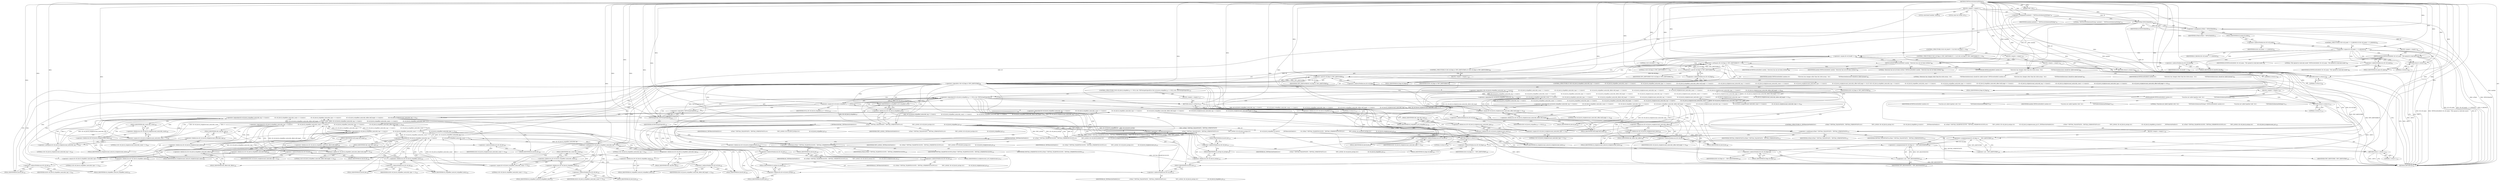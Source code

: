 digraph "TIFFForceStrileArrayWriting" {  
"5950" [label = <(METHOD,TIFFForceStrileArrayWriting)<SUB>76</SUB>> ]
"5951" [label = <(PARAM,TIFF *tif)<SUB>76</SUB>> ]
"5952" [label = <(BLOCK,&lt;empty&gt;,&lt;empty&gt;)<SUB>77</SUB>> ]
"5953" [label = <(LOCAL,constchar[] module: char[])<SUB>78</SUB>> ]
"5954" [label = <(&lt;operator&gt;.assignment,module[] = &quot;TIFFForceStrileArrayWriting&quot;)<SUB>78</SUB>> ]
"5955" [label = <(IDENTIFIER,module,module[] = &quot;TIFFForceStrileArrayWriting&quot;)<SUB>78</SUB>> ]
"5956" [label = <(LITERAL,&quot;TIFFForceStrileArrayWriting&quot;,module[] = &quot;TIFFForceStrileArrayWriting&quot;)<SUB>78</SUB>> ]
"5957" [label = <(LOCAL,const int isTiled: int)<SUB>79</SUB>> ]
"5958" [label = <(&lt;operator&gt;.assignment,isTiled = TIFFIsTiled(tif))<SUB>79</SUB>> ]
"5959" [label = <(IDENTIFIER,isTiled,isTiled = TIFFIsTiled(tif))<SUB>79</SUB>> ]
"5960" [label = <(TIFFIsTiled,TIFFIsTiled(tif))<SUB>79</SUB>> ]
"5961" [label = <(IDENTIFIER,tif,TIFFIsTiled(tif))<SUB>79</SUB>> ]
"5962" [label = <(CONTROL_STRUCTURE,if (tif-&gt;tif_mode == O_RDONLY),if (tif-&gt;tif_mode == O_RDONLY))<SUB>81</SUB>> ]
"5963" [label = <(&lt;operator&gt;.equals,tif-&gt;tif_mode == O_RDONLY)<SUB>81</SUB>> ]
"5964" [label = <(&lt;operator&gt;.indirectFieldAccess,tif-&gt;tif_mode)<SUB>81</SUB>> ]
"5965" [label = <(IDENTIFIER,tif,tif-&gt;tif_mode == O_RDONLY)<SUB>81</SUB>> ]
"5966" [label = <(FIELD_IDENTIFIER,tif_mode,tif_mode)<SUB>81</SUB>> ]
"5967" [label = <(IDENTIFIER,O_RDONLY,tif-&gt;tif_mode == O_RDONLY)<SUB>81</SUB>> ]
"5968" [label = <(BLOCK,&lt;empty&gt;,&lt;empty&gt;)<SUB>82</SUB>> ]
"5969" [label = <(TIFFErrorExtR,TIFFErrorExtR(tif, tif-&gt;tif_name, &quot;File opened in read-only mode&quot;))<SUB>83</SUB>> ]
"5970" [label = <(IDENTIFIER,tif,TIFFErrorExtR(tif, tif-&gt;tif_name, &quot;File opened in read-only mode&quot;))<SUB>83</SUB>> ]
"5971" [label = <(&lt;operator&gt;.indirectFieldAccess,tif-&gt;tif_name)<SUB>83</SUB>> ]
"5972" [label = <(IDENTIFIER,tif,TIFFErrorExtR(tif, tif-&gt;tif_name, &quot;File opened in read-only mode&quot;))<SUB>83</SUB>> ]
"5973" [label = <(FIELD_IDENTIFIER,tif_name,tif_name)<SUB>83</SUB>> ]
"5974" [label = <(LITERAL,&quot;File opened in read-only mode&quot;,TIFFErrorExtR(tif, tif-&gt;tif_name, &quot;File opened in read-only mode&quot;))<SUB>83</SUB>> ]
"5975" [label = <(RETURN,return 0;,return 0;)<SUB>84</SUB>> ]
"5976" [label = <(LITERAL,0,return 0;)<SUB>84</SUB>> ]
"5977" [label = <(CONTROL_STRUCTURE,if (tif-&gt;tif_diroff == 0),if (tif-&gt;tif_diroff == 0))<SUB>86</SUB>> ]
"5978" [label = <(&lt;operator&gt;.equals,tif-&gt;tif_diroff == 0)<SUB>86</SUB>> ]
"5979" [label = <(&lt;operator&gt;.indirectFieldAccess,tif-&gt;tif_diroff)<SUB>86</SUB>> ]
"5980" [label = <(IDENTIFIER,tif,tif-&gt;tif_diroff == 0)<SUB>86</SUB>> ]
"5981" [label = <(FIELD_IDENTIFIER,tif_diroff,tif_diroff)<SUB>86</SUB>> ]
"5982" [label = <(LITERAL,0,tif-&gt;tif_diroff == 0)<SUB>86</SUB>> ]
"5983" [label = <(BLOCK,&lt;empty&gt;,&lt;empty&gt;)<SUB>87</SUB>> ]
"5984" [label = <(TIFFErrorExtR,TIFFErrorExtR(tif, module, &quot;Directory has not yet been written&quot;))<SUB>88</SUB>> ]
"5985" [label = <(IDENTIFIER,tif,TIFFErrorExtR(tif, module, &quot;Directory has not yet been written&quot;))<SUB>88</SUB>> ]
"5986" [label = <(IDENTIFIER,module,TIFFErrorExtR(tif, module, &quot;Directory has not yet been written&quot;))<SUB>88</SUB>> ]
"5987" [label = <(LITERAL,&quot;Directory has not yet been written&quot;,TIFFErrorExtR(tif, module, &quot;Directory has not yet been written&quot;))<SUB>88</SUB>> ]
"5988" [label = <(RETURN,return 0;,return 0;)<SUB>89</SUB>> ]
"5989" [label = <(LITERAL,0,return 0;)<SUB>89</SUB>> ]
"5990" [label = <(CONTROL_STRUCTURE,if ((tif-&gt;tif_flags &amp; TIFF_DIRTYDIRECT) != 0),if ((tif-&gt;tif_flags &amp; TIFF_DIRTYDIRECT) != 0))<SUB>91</SUB>> ]
"5991" [label = <(&lt;operator&gt;.notEquals,(tif-&gt;tif_flags &amp; TIFF_DIRTYDIRECT) != 0)<SUB>91</SUB>> ]
"5992" [label = <(&lt;operator&gt;.and,tif-&gt;tif_flags &amp; TIFF_DIRTYDIRECT)<SUB>91</SUB>> ]
"5993" [label = <(&lt;operator&gt;.indirectFieldAccess,tif-&gt;tif_flags)<SUB>91</SUB>> ]
"5994" [label = <(IDENTIFIER,tif,tif-&gt;tif_flags &amp; TIFF_DIRTYDIRECT)<SUB>91</SUB>> ]
"5995" [label = <(FIELD_IDENTIFIER,tif_flags,tif_flags)<SUB>91</SUB>> ]
"5996" [label = <(IDENTIFIER,TIFF_DIRTYDIRECT,tif-&gt;tif_flags &amp; TIFF_DIRTYDIRECT)<SUB>91</SUB>> ]
"5997" [label = <(LITERAL,0,(tif-&gt;tif_flags &amp; TIFF_DIRTYDIRECT) != 0)<SUB>91</SUB>> ]
"5998" [label = <(BLOCK,&lt;empty&gt;,&lt;empty&gt;)<SUB>92</SUB>> ]
"5999" [label = <(TIFFErrorExtR,TIFFErrorExtR(tif, module,\012                      &quot;Directory has changes other than the strile arrays. &quot;\012                      &quot;TIFFRewriteDirectory() should be called instead&quot;))<SUB>93</SUB>> ]
"6000" [label = <(IDENTIFIER,tif,TIFFErrorExtR(tif, module,\012                      &quot;Directory has changes other than the strile arrays. &quot;\012                      &quot;TIFFRewriteDirectory() should be called instead&quot;))<SUB>93</SUB>> ]
"6001" [label = <(IDENTIFIER,module,TIFFErrorExtR(tif, module,\012                      &quot;Directory has changes other than the strile arrays. &quot;\012                      &quot;TIFFRewriteDirectory() should be called instead&quot;))<SUB>93</SUB>> ]
"6002" [label = <(LITERAL,&quot;Directory has changes other than the strile arrays. &quot;\012                      &quot;TIFFRewriteDirectory() should be called instead&quot;,TIFFErrorExtR(tif, module,\012                      &quot;Directory has changes other than the strile arrays. &quot;\012                      &quot;TIFFRewriteDirectory() should be called instead&quot;))<SUB>94</SUB>> ]
"6003" [label = <(RETURN,return 0;,return 0;)<SUB>96</SUB>> ]
"6004" [label = <(LITERAL,0,return 0;)<SUB>96</SUB>> ]
"6005" [label = <(CONTROL_STRUCTURE,if (!(tif-&gt;tif_flags &amp; TIFF_DIRTYSTRIP)),if (!(tif-&gt;tif_flags &amp; TIFF_DIRTYSTRIP)))<SUB>99</SUB>> ]
"6006" [label = <(&lt;operator&gt;.logicalNot,!(tif-&gt;tif_flags &amp; TIFF_DIRTYSTRIP))<SUB>99</SUB>> ]
"6007" [label = <(&lt;operator&gt;.and,tif-&gt;tif_flags &amp; TIFF_DIRTYSTRIP)<SUB>99</SUB>> ]
"6008" [label = <(&lt;operator&gt;.indirectFieldAccess,tif-&gt;tif_flags)<SUB>99</SUB>> ]
"6009" [label = <(IDENTIFIER,tif,tif-&gt;tif_flags &amp; TIFF_DIRTYSTRIP)<SUB>99</SUB>> ]
"6010" [label = <(FIELD_IDENTIFIER,tif_flags,tif_flags)<SUB>99</SUB>> ]
"6011" [label = <(IDENTIFIER,TIFF_DIRTYSTRIP,tif-&gt;tif_flags &amp; TIFF_DIRTYSTRIP)<SUB>99</SUB>> ]
"6012" [label = <(BLOCK,&lt;empty&gt;,&lt;empty&gt;)<SUB>100</SUB>> ]
"6013" [label = <(CONTROL_STRUCTURE,if (!(tif-&gt;tif_dir.td_stripoffset_entry.tdir_tag != 0 &amp;&amp;\012              tif-&gt;tif_dir.td_stripoffset_entry.tdir_count == 0 &amp;&amp;\012              tif-&gt;tif_dir.td_stripoffset_entry.tdir_type == 0 &amp;&amp;\012              tif-&gt;tif_dir.td_stripoffset_entry.tdir_offset.toff_long8 == 0 &amp;&amp;\012              tif-&gt;tif_dir.td_stripbytecount_entry.tdir_tag != 0 &amp;&amp;\012              tif-&gt;tif_dir.td_stripbytecount_entry.tdir_count == 0 &amp;&amp;\012              tif-&gt;tif_dir.td_stripbytecount_entry.tdir_type == 0 &amp;&amp;\012              tif-&gt;tif_dir.td_stripbytecount_entry.tdir_offset.toff_long8 == 0)),if (!(tif-&gt;tif_dir.td_stripoffset_entry.tdir_tag != 0 &amp;&amp;\012              tif-&gt;tif_dir.td_stripoffset_entry.tdir_count == 0 &amp;&amp;\012              tif-&gt;tif_dir.td_stripoffset_entry.tdir_type == 0 &amp;&amp;\012              tif-&gt;tif_dir.td_stripoffset_entry.tdir_offset.toff_long8 == 0 &amp;&amp;\012              tif-&gt;tif_dir.td_stripbytecount_entry.tdir_tag != 0 &amp;&amp;\012              tif-&gt;tif_dir.td_stripbytecount_entry.tdir_count == 0 &amp;&amp;\012              tif-&gt;tif_dir.td_stripbytecount_entry.tdir_type == 0 &amp;&amp;\012              tif-&gt;tif_dir.td_stripbytecount_entry.tdir_offset.toff_long8 == 0)))<SUB>101</SUB>> ]
"6014" [label = <(&lt;operator&gt;.logicalNot,!(tif-&gt;tif_dir.td_stripoffset_entry.tdir_tag != 0 &amp;&amp;\012              tif-&gt;tif_dir.td_stripoffset_entry.tdir_count == 0 &amp;&amp;\012              tif-&gt;tif_dir.td_stripoffset_entry.tdir_type == 0 &amp;&amp;\012              tif-&gt;tif_dir.td_stripoffset_entry.tdir_offset.toff_long8 == 0 &amp;&amp;\012              tif-&gt;tif_dir.td_stripbytecount_entry.tdir_tag != 0 &amp;&amp;\012              tif-&gt;tif_dir.td_stripbytecount_entry.tdir_count == 0 &amp;&amp;\012              tif-&gt;tif_dir.td_stripbytecount_entry.tdir_type == 0 &amp;&amp;\012              tif-&gt;tif_dir.td_stripbytecount_entry.tdir_offset.toff_long8 == 0))<SUB>101</SUB>> ]
"6015" [label = <(&lt;operator&gt;.logicalAnd,tif-&gt;tif_dir.td_stripoffset_entry.tdir_tag != 0 &amp;&amp;\012              tif-&gt;tif_dir.td_stripoffset_entry.tdir_count == 0 &amp;&amp;\012              tif-&gt;tif_dir.td_stripoffset_entry.tdir_type == 0 &amp;&amp;\012              tif-&gt;tif_dir.td_stripoffset_entry.tdir_offset.toff_long8 == 0 &amp;&amp;\012              tif-&gt;tif_dir.td_stripbytecount_entry.tdir_tag != 0 &amp;&amp;\012              tif-&gt;tif_dir.td_stripbytecount_entry.tdir_count == 0 &amp;&amp;\012              tif-&gt;tif_dir.td_stripbytecount_entry.tdir_type == 0 &amp;&amp;\012              tif-&gt;tif_dir.td_stripbytecount_entry.tdir_offset.toff_long8 == 0)<SUB>101</SUB>> ]
"6016" [label = <(&lt;operator&gt;.logicalAnd,tif-&gt;tif_dir.td_stripoffset_entry.tdir_tag != 0 &amp;&amp;\012              tif-&gt;tif_dir.td_stripoffset_entry.tdir_count == 0 &amp;&amp;\012              tif-&gt;tif_dir.td_stripoffset_entry.tdir_type == 0 &amp;&amp;\012              tif-&gt;tif_dir.td_stripoffset_entry.tdir_offset.toff_long8 == 0 &amp;&amp;\012              tif-&gt;tif_dir.td_stripbytecount_entry.tdir_tag != 0 &amp;&amp;\012              tif-&gt;tif_dir.td_stripbytecount_entry.tdir_count == 0 &amp;&amp;\012              tif-&gt;tif_dir.td_stripbytecount_entry.tdir_type == 0)<SUB>101</SUB>> ]
"6017" [label = <(&lt;operator&gt;.logicalAnd,tif-&gt;tif_dir.td_stripoffset_entry.tdir_tag != 0 &amp;&amp;\012              tif-&gt;tif_dir.td_stripoffset_entry.tdir_count == 0 &amp;&amp;\012              tif-&gt;tif_dir.td_stripoffset_entry.tdir_type == 0 &amp;&amp;\012              tif-&gt;tif_dir.td_stripoffset_entry.tdir_offset.toff_long8 == 0 &amp;&amp;\012              tif-&gt;tif_dir.td_stripbytecount_entry.tdir_tag != 0 &amp;&amp;\012              tif-&gt;tif_dir.td_stripbytecount_entry.tdir_count == 0)<SUB>101</SUB>> ]
"6018" [label = <(&lt;operator&gt;.logicalAnd,tif-&gt;tif_dir.td_stripoffset_entry.tdir_tag != 0 &amp;&amp;\012              tif-&gt;tif_dir.td_stripoffset_entry.tdir_count == 0 &amp;&amp;\012              tif-&gt;tif_dir.td_stripoffset_entry.tdir_type == 0 &amp;&amp;\012              tif-&gt;tif_dir.td_stripoffset_entry.tdir_offset.toff_long8 == 0 &amp;&amp;\012              tif-&gt;tif_dir.td_stripbytecount_entry.tdir_tag != 0)<SUB>101</SUB>> ]
"6019" [label = <(&lt;operator&gt;.logicalAnd,tif-&gt;tif_dir.td_stripoffset_entry.tdir_tag != 0 &amp;&amp;\012              tif-&gt;tif_dir.td_stripoffset_entry.tdir_count == 0 &amp;&amp;\012              tif-&gt;tif_dir.td_stripoffset_entry.tdir_type == 0 &amp;&amp;\012              tif-&gt;tif_dir.td_stripoffset_entry.tdir_offset.toff_long8 == 0)<SUB>101</SUB>> ]
"6020" [label = <(&lt;operator&gt;.logicalAnd,tif-&gt;tif_dir.td_stripoffset_entry.tdir_tag != 0 &amp;&amp;\012              tif-&gt;tif_dir.td_stripoffset_entry.tdir_count == 0 &amp;&amp;\012              tif-&gt;tif_dir.td_stripoffset_entry.tdir_type == 0)<SUB>101</SUB>> ]
"6021" [label = <(&lt;operator&gt;.logicalAnd,tif-&gt;tif_dir.td_stripoffset_entry.tdir_tag != 0 &amp;&amp;\012              tif-&gt;tif_dir.td_stripoffset_entry.tdir_count == 0)<SUB>101</SUB>> ]
"6022" [label = <(&lt;operator&gt;.notEquals,tif-&gt;tif_dir.td_stripoffset_entry.tdir_tag != 0)<SUB>101</SUB>> ]
"6023" [label = <(&lt;operator&gt;.fieldAccess,tif-&gt;tif_dir.td_stripoffset_entry.tdir_tag)<SUB>101</SUB>> ]
"6024" [label = <(&lt;operator&gt;.fieldAccess,tif-&gt;tif_dir.td_stripoffset_entry)<SUB>101</SUB>> ]
"6025" [label = <(&lt;operator&gt;.indirectFieldAccess,tif-&gt;tif_dir)<SUB>101</SUB>> ]
"6026" [label = <(IDENTIFIER,tif,tif-&gt;tif_dir.td_stripoffset_entry.tdir_tag != 0)<SUB>101</SUB>> ]
"6027" [label = <(FIELD_IDENTIFIER,tif_dir,tif_dir)<SUB>101</SUB>> ]
"6028" [label = <(FIELD_IDENTIFIER,td_stripoffset_entry,td_stripoffset_entry)<SUB>101</SUB>> ]
"6029" [label = <(FIELD_IDENTIFIER,tdir_tag,tdir_tag)<SUB>101</SUB>> ]
"6030" [label = <(LITERAL,0,tif-&gt;tif_dir.td_stripoffset_entry.tdir_tag != 0)<SUB>101</SUB>> ]
"6031" [label = <(&lt;operator&gt;.equals,tif-&gt;tif_dir.td_stripoffset_entry.tdir_count == 0)<SUB>102</SUB>> ]
"6032" [label = <(&lt;operator&gt;.fieldAccess,tif-&gt;tif_dir.td_stripoffset_entry.tdir_count)<SUB>102</SUB>> ]
"6033" [label = <(&lt;operator&gt;.fieldAccess,tif-&gt;tif_dir.td_stripoffset_entry)<SUB>102</SUB>> ]
"6034" [label = <(&lt;operator&gt;.indirectFieldAccess,tif-&gt;tif_dir)<SUB>102</SUB>> ]
"6035" [label = <(IDENTIFIER,tif,tif-&gt;tif_dir.td_stripoffset_entry.tdir_count == 0)<SUB>102</SUB>> ]
"6036" [label = <(FIELD_IDENTIFIER,tif_dir,tif_dir)<SUB>102</SUB>> ]
"6037" [label = <(FIELD_IDENTIFIER,td_stripoffset_entry,td_stripoffset_entry)<SUB>102</SUB>> ]
"6038" [label = <(FIELD_IDENTIFIER,tdir_count,tdir_count)<SUB>102</SUB>> ]
"6039" [label = <(LITERAL,0,tif-&gt;tif_dir.td_stripoffset_entry.tdir_count == 0)<SUB>102</SUB>> ]
"6040" [label = <(&lt;operator&gt;.equals,tif-&gt;tif_dir.td_stripoffset_entry.tdir_type == 0)<SUB>103</SUB>> ]
"6041" [label = <(&lt;operator&gt;.fieldAccess,tif-&gt;tif_dir.td_stripoffset_entry.tdir_type)<SUB>103</SUB>> ]
"6042" [label = <(&lt;operator&gt;.fieldAccess,tif-&gt;tif_dir.td_stripoffset_entry)<SUB>103</SUB>> ]
"6043" [label = <(&lt;operator&gt;.indirectFieldAccess,tif-&gt;tif_dir)<SUB>103</SUB>> ]
"6044" [label = <(IDENTIFIER,tif,tif-&gt;tif_dir.td_stripoffset_entry.tdir_type == 0)<SUB>103</SUB>> ]
"6045" [label = <(FIELD_IDENTIFIER,tif_dir,tif_dir)<SUB>103</SUB>> ]
"6046" [label = <(FIELD_IDENTIFIER,td_stripoffset_entry,td_stripoffset_entry)<SUB>103</SUB>> ]
"6047" [label = <(FIELD_IDENTIFIER,tdir_type,tdir_type)<SUB>103</SUB>> ]
"6048" [label = <(LITERAL,0,tif-&gt;tif_dir.td_stripoffset_entry.tdir_type == 0)<SUB>103</SUB>> ]
"6049" [label = <(&lt;operator&gt;.equals,tif-&gt;tif_dir.td_stripoffset_entry.tdir_offset.toff_long8 == 0)<SUB>104</SUB>> ]
"6050" [label = <(&lt;operator&gt;.fieldAccess,tif-&gt;tif_dir.td_stripoffset_entry.tdir_offset.toff_long8)<SUB>104</SUB>> ]
"6051" [label = <(&lt;operator&gt;.fieldAccess,tif-&gt;tif_dir.td_stripoffset_entry.tdir_offset)<SUB>104</SUB>> ]
"6052" [label = <(&lt;operator&gt;.fieldAccess,tif-&gt;tif_dir.td_stripoffset_entry)<SUB>104</SUB>> ]
"6053" [label = <(&lt;operator&gt;.indirectFieldAccess,tif-&gt;tif_dir)<SUB>104</SUB>> ]
"6054" [label = <(IDENTIFIER,tif,tif-&gt;tif_dir.td_stripoffset_entry.tdir_offset.toff_long8 == 0)<SUB>104</SUB>> ]
"6055" [label = <(FIELD_IDENTIFIER,tif_dir,tif_dir)<SUB>104</SUB>> ]
"6056" [label = <(FIELD_IDENTIFIER,td_stripoffset_entry,td_stripoffset_entry)<SUB>104</SUB>> ]
"6057" [label = <(FIELD_IDENTIFIER,tdir_offset,tdir_offset)<SUB>104</SUB>> ]
"6058" [label = <(FIELD_IDENTIFIER,toff_long8,toff_long8)<SUB>104</SUB>> ]
"6059" [label = <(LITERAL,0,tif-&gt;tif_dir.td_stripoffset_entry.tdir_offset.toff_long8 == 0)<SUB>104</SUB>> ]
"6060" [label = <(&lt;operator&gt;.notEquals,tif-&gt;tif_dir.td_stripbytecount_entry.tdir_tag != 0)<SUB>105</SUB>> ]
"6061" [label = <(&lt;operator&gt;.fieldAccess,tif-&gt;tif_dir.td_stripbytecount_entry.tdir_tag)<SUB>105</SUB>> ]
"6062" [label = <(&lt;operator&gt;.fieldAccess,tif-&gt;tif_dir.td_stripbytecount_entry)<SUB>105</SUB>> ]
"6063" [label = <(&lt;operator&gt;.indirectFieldAccess,tif-&gt;tif_dir)<SUB>105</SUB>> ]
"6064" [label = <(IDENTIFIER,tif,tif-&gt;tif_dir.td_stripbytecount_entry.tdir_tag != 0)<SUB>105</SUB>> ]
"6065" [label = <(FIELD_IDENTIFIER,tif_dir,tif_dir)<SUB>105</SUB>> ]
"6066" [label = <(FIELD_IDENTIFIER,td_stripbytecount_entry,td_stripbytecount_entry)<SUB>105</SUB>> ]
"6067" [label = <(FIELD_IDENTIFIER,tdir_tag,tdir_tag)<SUB>105</SUB>> ]
"6068" [label = <(LITERAL,0,tif-&gt;tif_dir.td_stripbytecount_entry.tdir_tag != 0)<SUB>105</SUB>> ]
"6069" [label = <(&lt;operator&gt;.equals,tif-&gt;tif_dir.td_stripbytecount_entry.tdir_count == 0)<SUB>106</SUB>> ]
"6070" [label = <(&lt;operator&gt;.fieldAccess,tif-&gt;tif_dir.td_stripbytecount_entry.tdir_count)<SUB>106</SUB>> ]
"6071" [label = <(&lt;operator&gt;.fieldAccess,tif-&gt;tif_dir.td_stripbytecount_entry)<SUB>106</SUB>> ]
"6072" [label = <(&lt;operator&gt;.indirectFieldAccess,tif-&gt;tif_dir)<SUB>106</SUB>> ]
"6073" [label = <(IDENTIFIER,tif,tif-&gt;tif_dir.td_stripbytecount_entry.tdir_count == 0)<SUB>106</SUB>> ]
"6074" [label = <(FIELD_IDENTIFIER,tif_dir,tif_dir)<SUB>106</SUB>> ]
"6075" [label = <(FIELD_IDENTIFIER,td_stripbytecount_entry,td_stripbytecount_entry)<SUB>106</SUB>> ]
"6076" [label = <(FIELD_IDENTIFIER,tdir_count,tdir_count)<SUB>106</SUB>> ]
"6077" [label = <(LITERAL,0,tif-&gt;tif_dir.td_stripbytecount_entry.tdir_count == 0)<SUB>106</SUB>> ]
"6078" [label = <(&lt;operator&gt;.equals,tif-&gt;tif_dir.td_stripbytecount_entry.tdir_type == 0)<SUB>107</SUB>> ]
"6079" [label = <(&lt;operator&gt;.fieldAccess,tif-&gt;tif_dir.td_stripbytecount_entry.tdir_type)<SUB>107</SUB>> ]
"6080" [label = <(&lt;operator&gt;.fieldAccess,tif-&gt;tif_dir.td_stripbytecount_entry)<SUB>107</SUB>> ]
"6081" [label = <(&lt;operator&gt;.indirectFieldAccess,tif-&gt;tif_dir)<SUB>107</SUB>> ]
"6082" [label = <(IDENTIFIER,tif,tif-&gt;tif_dir.td_stripbytecount_entry.tdir_type == 0)<SUB>107</SUB>> ]
"6083" [label = <(FIELD_IDENTIFIER,tif_dir,tif_dir)<SUB>107</SUB>> ]
"6084" [label = <(FIELD_IDENTIFIER,td_stripbytecount_entry,td_stripbytecount_entry)<SUB>107</SUB>> ]
"6085" [label = <(FIELD_IDENTIFIER,tdir_type,tdir_type)<SUB>107</SUB>> ]
"6086" [label = <(LITERAL,0,tif-&gt;tif_dir.td_stripbytecount_entry.tdir_type == 0)<SUB>107</SUB>> ]
"6087" [label = <(&lt;operator&gt;.equals,tif-&gt;tif_dir.td_stripbytecount_entry.tdir_offset.toff_long8 == 0)<SUB>108</SUB>> ]
"6088" [label = <(&lt;operator&gt;.fieldAccess,tif-&gt;tif_dir.td_stripbytecount_entry.tdir_offset.toff_long8)<SUB>108</SUB>> ]
"6089" [label = <(&lt;operator&gt;.fieldAccess,tif-&gt;tif_dir.td_stripbytecount_entry.tdir_offset)<SUB>108</SUB>> ]
"6090" [label = <(&lt;operator&gt;.fieldAccess,tif-&gt;tif_dir.td_stripbytecount_entry)<SUB>108</SUB>> ]
"6091" [label = <(&lt;operator&gt;.indirectFieldAccess,tif-&gt;tif_dir)<SUB>108</SUB>> ]
"6092" [label = <(IDENTIFIER,tif,tif-&gt;tif_dir.td_stripbytecount_entry.tdir_offset.toff_long8 == 0)<SUB>108</SUB>> ]
"6093" [label = <(FIELD_IDENTIFIER,tif_dir,tif_dir)<SUB>108</SUB>> ]
"6094" [label = <(FIELD_IDENTIFIER,td_stripbytecount_entry,td_stripbytecount_entry)<SUB>108</SUB>> ]
"6095" [label = <(FIELD_IDENTIFIER,tdir_offset,tdir_offset)<SUB>108</SUB>> ]
"6096" [label = <(FIELD_IDENTIFIER,toff_long8,toff_long8)<SUB>108</SUB>> ]
"6097" [label = <(LITERAL,0,tif-&gt;tif_dir.td_stripbytecount_entry.tdir_offset.toff_long8 == 0)<SUB>108</SUB>> ]
"6098" [label = <(BLOCK,&lt;empty&gt;,&lt;empty&gt;)<SUB>109</SUB>> ]
"6099" [label = <(TIFFErrorExtR,TIFFErrorExtR(tif, module,\012                          &quot;Function not called together with &quot;\012                          &quot;TIFFDeferStrileArrayWriting()&quot;))<SUB>110</SUB>> ]
"6100" [label = <(IDENTIFIER,tif,TIFFErrorExtR(tif, module,\012                          &quot;Function not called together with &quot;\012                          &quot;TIFFDeferStrileArrayWriting()&quot;))<SUB>110</SUB>> ]
"6101" [label = <(IDENTIFIER,module,TIFFErrorExtR(tif, module,\012                          &quot;Function not called together with &quot;\012                          &quot;TIFFDeferStrileArrayWriting()&quot;))<SUB>110</SUB>> ]
"6102" [label = <(LITERAL,&quot;Function not called together with &quot;\012                          &quot;TIFFDeferStrileArrayWriting()&quot;,TIFFErrorExtR(tif, module,\012                          &quot;Function not called together with &quot;\012                          &quot;TIFFDeferStrileArrayWriting()&quot;))<SUB>111</SUB>> ]
"6103" [label = <(RETURN,return 0;,return 0;)<SUB>113</SUB>> ]
"6104" [label = <(LITERAL,0,return 0;)<SUB>113</SUB>> ]
"6105" [label = <(CONTROL_STRUCTURE,if (tif-&gt;tif_dir.td_stripoffset_p == NULL &amp;&amp; !TIFFSetupStrips(tif)),if (tif-&gt;tif_dir.td_stripoffset_p == NULL &amp;&amp; !TIFFSetupStrips(tif)))<SUB>116</SUB>> ]
"6106" [label = <(&lt;operator&gt;.logicalAnd,tif-&gt;tif_dir.td_stripoffset_p == NULL &amp;&amp; !TIFFSetupStrips(tif))<SUB>116</SUB>> ]
"6107" [label = <(&lt;operator&gt;.equals,tif-&gt;tif_dir.td_stripoffset_p == NULL)<SUB>116</SUB>> ]
"6108" [label = <(&lt;operator&gt;.fieldAccess,tif-&gt;tif_dir.td_stripoffset_p)<SUB>116</SUB>> ]
"6109" [label = <(&lt;operator&gt;.indirectFieldAccess,tif-&gt;tif_dir)<SUB>116</SUB>> ]
"6110" [label = <(IDENTIFIER,tif,tif-&gt;tif_dir.td_stripoffset_p == NULL)<SUB>116</SUB>> ]
"6111" [label = <(FIELD_IDENTIFIER,tif_dir,tif_dir)<SUB>116</SUB>> ]
"6112" [label = <(FIELD_IDENTIFIER,td_stripoffset_p,td_stripoffset_p)<SUB>116</SUB>> ]
"6113" [label = <(IDENTIFIER,NULL,tif-&gt;tif_dir.td_stripoffset_p == NULL)<SUB>116</SUB>> ]
"6114" [label = <(&lt;operator&gt;.logicalNot,!TIFFSetupStrips(tif))<SUB>116</SUB>> ]
"6115" [label = <(TIFFSetupStrips,TIFFSetupStrips(tif))<SUB>116</SUB>> ]
"6116" [label = <(IDENTIFIER,tif,TIFFSetupStrips(tif))<SUB>116</SUB>> ]
"6117" [label = <(BLOCK,&lt;empty&gt;,&lt;empty&gt;)<SUB>117</SUB>> ]
"6118" [label = <(RETURN,return 0;,return 0;)<SUB>117</SUB>> ]
"6119" [label = <(LITERAL,0,return 0;)<SUB>117</SUB>> ]
"6120" [label = <(CONTROL_STRUCTURE,if (_TIFFRewriteField(tif,\012                          isTiled ? TIFFTAG_TILEOFFSETS : TIFFTAG_STRIPOFFSETS,\012                          TIFF_LONG8, tif-&gt;tif_dir.td_nstrips,\012                          tif-&gt;tif_dir.td_stripoffset_p) &amp;&amp;\012        _TIFFRewriteField(\012            tif, isTiled ? TIFFTAG_TILEBYTECOUNTS : TIFFTAG_STRIPBYTECOUNTS,\012            TIFF_LONG8, tif-&gt;tif_dir.td_nstrips,\012            tif-&gt;tif_dir.td_stripbytecount_p)),if (_TIFFRewriteField(tif,\012                          isTiled ? TIFFTAG_TILEOFFSETS : TIFFTAG_STRIPOFFSETS,\012                          TIFF_LONG8, tif-&gt;tif_dir.td_nstrips,\012                          tif-&gt;tif_dir.td_stripoffset_p) &amp;&amp;\012        _TIFFRewriteField(\012            tif, isTiled ? TIFFTAG_TILEBYTECOUNTS : TIFFTAG_STRIPBYTECOUNTS,\012            TIFF_LONG8, tif-&gt;tif_dir.td_nstrips,\012            tif-&gt;tif_dir.td_stripbytecount_p)))<SUB>120</SUB>> ]
"6121" [label = <(&lt;operator&gt;.logicalAnd,_TIFFRewriteField(tif,\012                          isTiled ? TIFFTAG_TILEOFFSETS : TIFFTAG_STRIPOFFSETS,\012                          TIFF_LONG8, tif-&gt;tif_dir.td_nstrips,\012                          tif-&gt;tif_dir.td_stripoffset_p) &amp;&amp;\012        _TIFFRewriteField(\012            tif, isTiled ? TIFFTAG_TILEBYTECOUNTS : TIFFTAG_STRIPBYTECOUNTS,\012            TIFF_LONG8, tif-&gt;tif_dir.td_nstrips,\012            tif-&gt;tif_dir.td_stripbytecount_p))<SUB>120</SUB>> ]
"6122" [label = <(_TIFFRewriteField,_TIFFRewriteField(tif,\012                          isTiled ? TIFFTAG_TILEOFFSETS : TIFFTAG_STRIPOFFSETS,\012                          TIFF_LONG8, tif-&gt;tif_dir.td_nstrips,\012                          tif-&gt;tif_dir.td_stripoffset_p))<SUB>120</SUB>> ]
"6123" [label = <(IDENTIFIER,tif,_TIFFRewriteField(tif,\012                          isTiled ? TIFFTAG_TILEOFFSETS : TIFFTAG_STRIPOFFSETS,\012                          TIFF_LONG8, tif-&gt;tif_dir.td_nstrips,\012                          tif-&gt;tif_dir.td_stripoffset_p))<SUB>120</SUB>> ]
"6124" [label = <(&lt;operator&gt;.conditional,isTiled ? TIFFTAG_TILEOFFSETS : TIFFTAG_STRIPOFFSETS)<SUB>121</SUB>> ]
"6125" [label = <(IDENTIFIER,isTiled,isTiled ? TIFFTAG_TILEOFFSETS : TIFFTAG_STRIPOFFSETS)<SUB>121</SUB>> ]
"6126" [label = <(IDENTIFIER,TIFFTAG_TILEOFFSETS,isTiled ? TIFFTAG_TILEOFFSETS : TIFFTAG_STRIPOFFSETS)<SUB>121</SUB>> ]
"6127" [label = <(IDENTIFIER,TIFFTAG_STRIPOFFSETS,isTiled ? TIFFTAG_TILEOFFSETS : TIFFTAG_STRIPOFFSETS)<SUB>121</SUB>> ]
"6128" [label = <(IDENTIFIER,TIFF_LONG8,_TIFFRewriteField(tif,\012                          isTiled ? TIFFTAG_TILEOFFSETS : TIFFTAG_STRIPOFFSETS,\012                          TIFF_LONG8, tif-&gt;tif_dir.td_nstrips,\012                          tif-&gt;tif_dir.td_stripoffset_p))<SUB>122</SUB>> ]
"6129" [label = <(&lt;operator&gt;.fieldAccess,tif-&gt;tif_dir.td_nstrips)<SUB>122</SUB>> ]
"6130" [label = <(&lt;operator&gt;.indirectFieldAccess,tif-&gt;tif_dir)<SUB>122</SUB>> ]
"6131" [label = <(IDENTIFIER,tif,_TIFFRewriteField(tif,\012                          isTiled ? TIFFTAG_TILEOFFSETS : TIFFTAG_STRIPOFFSETS,\012                          TIFF_LONG8, tif-&gt;tif_dir.td_nstrips,\012                          tif-&gt;tif_dir.td_stripoffset_p))<SUB>122</SUB>> ]
"6132" [label = <(FIELD_IDENTIFIER,tif_dir,tif_dir)<SUB>122</SUB>> ]
"6133" [label = <(FIELD_IDENTIFIER,td_nstrips,td_nstrips)<SUB>122</SUB>> ]
"6134" [label = <(&lt;operator&gt;.fieldAccess,tif-&gt;tif_dir.td_stripoffset_p)<SUB>123</SUB>> ]
"6135" [label = <(&lt;operator&gt;.indirectFieldAccess,tif-&gt;tif_dir)<SUB>123</SUB>> ]
"6136" [label = <(IDENTIFIER,tif,_TIFFRewriteField(tif,\012                          isTiled ? TIFFTAG_TILEOFFSETS : TIFFTAG_STRIPOFFSETS,\012                          TIFF_LONG8, tif-&gt;tif_dir.td_nstrips,\012                          tif-&gt;tif_dir.td_stripoffset_p))<SUB>123</SUB>> ]
"6137" [label = <(FIELD_IDENTIFIER,tif_dir,tif_dir)<SUB>123</SUB>> ]
"6138" [label = <(FIELD_IDENTIFIER,td_stripoffset_p,td_stripoffset_p)<SUB>123</SUB>> ]
"6139" [label = <(_TIFFRewriteField,_TIFFRewriteField(\012            tif, isTiled ? TIFFTAG_TILEBYTECOUNTS : TIFFTAG_STRIPBYTECOUNTS,\012            TIFF_LONG8, tif-&gt;tif_dir.td_nstrips,\012            tif-&gt;tif_dir.td_stripbytecount_p))<SUB>124</SUB>> ]
"6140" [label = <(IDENTIFIER,tif,_TIFFRewriteField(\012            tif, isTiled ? TIFFTAG_TILEBYTECOUNTS : TIFFTAG_STRIPBYTECOUNTS,\012            TIFF_LONG8, tif-&gt;tif_dir.td_nstrips,\012            tif-&gt;tif_dir.td_stripbytecount_p))<SUB>125</SUB>> ]
"6141" [label = <(&lt;operator&gt;.conditional,isTiled ? TIFFTAG_TILEBYTECOUNTS : TIFFTAG_STRIPBYTECOUNTS)<SUB>125</SUB>> ]
"6142" [label = <(IDENTIFIER,isTiled,isTiled ? TIFFTAG_TILEBYTECOUNTS : TIFFTAG_STRIPBYTECOUNTS)<SUB>125</SUB>> ]
"6143" [label = <(IDENTIFIER,TIFFTAG_TILEBYTECOUNTS,isTiled ? TIFFTAG_TILEBYTECOUNTS : TIFFTAG_STRIPBYTECOUNTS)<SUB>125</SUB>> ]
"6144" [label = <(IDENTIFIER,TIFFTAG_STRIPBYTECOUNTS,isTiled ? TIFFTAG_TILEBYTECOUNTS : TIFFTAG_STRIPBYTECOUNTS)<SUB>125</SUB>> ]
"6145" [label = <(IDENTIFIER,TIFF_LONG8,_TIFFRewriteField(\012            tif, isTiled ? TIFFTAG_TILEBYTECOUNTS : TIFFTAG_STRIPBYTECOUNTS,\012            TIFF_LONG8, tif-&gt;tif_dir.td_nstrips,\012            tif-&gt;tif_dir.td_stripbytecount_p))<SUB>126</SUB>> ]
"6146" [label = <(&lt;operator&gt;.fieldAccess,tif-&gt;tif_dir.td_nstrips)<SUB>126</SUB>> ]
"6147" [label = <(&lt;operator&gt;.indirectFieldAccess,tif-&gt;tif_dir)<SUB>126</SUB>> ]
"6148" [label = <(IDENTIFIER,tif,_TIFFRewriteField(\012            tif, isTiled ? TIFFTAG_TILEBYTECOUNTS : TIFFTAG_STRIPBYTECOUNTS,\012            TIFF_LONG8, tif-&gt;tif_dir.td_nstrips,\012            tif-&gt;tif_dir.td_stripbytecount_p))<SUB>126</SUB>> ]
"6149" [label = <(FIELD_IDENTIFIER,tif_dir,tif_dir)<SUB>126</SUB>> ]
"6150" [label = <(FIELD_IDENTIFIER,td_nstrips,td_nstrips)<SUB>126</SUB>> ]
"6151" [label = <(&lt;operator&gt;.fieldAccess,tif-&gt;tif_dir.td_stripbytecount_p)<SUB>127</SUB>> ]
"6152" [label = <(&lt;operator&gt;.indirectFieldAccess,tif-&gt;tif_dir)<SUB>127</SUB>> ]
"6153" [label = <(IDENTIFIER,tif,_TIFFRewriteField(\012            tif, isTiled ? TIFFTAG_TILEBYTECOUNTS : TIFFTAG_STRIPBYTECOUNTS,\012            TIFF_LONG8, tif-&gt;tif_dir.td_nstrips,\012            tif-&gt;tif_dir.td_stripbytecount_p))<SUB>127</SUB>> ]
"6154" [label = <(FIELD_IDENTIFIER,tif_dir,tif_dir)<SUB>127</SUB>> ]
"6155" [label = <(FIELD_IDENTIFIER,td_stripbytecount_p,td_stripbytecount_p)<SUB>127</SUB>> ]
"6156" [label = <(BLOCK,&lt;empty&gt;,&lt;empty&gt;)<SUB>128</SUB>> ]
"6157" [label = <(&lt;operators&gt;.assignmentAnd,tif-&gt;tif_flags &amp;= ~TIFF_DIRTYSTRIP)<SUB>129</SUB>> ]
"6158" [label = <(&lt;operator&gt;.indirectFieldAccess,tif-&gt;tif_flags)<SUB>129</SUB>> ]
"6159" [label = <(IDENTIFIER,tif,tif-&gt;tif_flags &amp;= ~TIFF_DIRTYSTRIP)<SUB>129</SUB>> ]
"6160" [label = <(FIELD_IDENTIFIER,tif_flags,tif_flags)<SUB>129</SUB>> ]
"6161" [label = <(&lt;operator&gt;.not,~TIFF_DIRTYSTRIP)<SUB>129</SUB>> ]
"6162" [label = <(IDENTIFIER,TIFF_DIRTYSTRIP,~TIFF_DIRTYSTRIP)<SUB>129</SUB>> ]
"6163" [label = <(&lt;operators&gt;.assignmentAnd,tif-&gt;tif_flags &amp;= ~TIFF_BEENWRITING)<SUB>130</SUB>> ]
"6164" [label = <(&lt;operator&gt;.indirectFieldAccess,tif-&gt;tif_flags)<SUB>130</SUB>> ]
"6165" [label = <(IDENTIFIER,tif,tif-&gt;tif_flags &amp;= ~TIFF_BEENWRITING)<SUB>130</SUB>> ]
"6166" [label = <(FIELD_IDENTIFIER,tif_flags,tif_flags)<SUB>130</SUB>> ]
"6167" [label = <(&lt;operator&gt;.not,~TIFF_BEENWRITING)<SUB>130</SUB>> ]
"6168" [label = <(IDENTIFIER,TIFF_BEENWRITING,~TIFF_BEENWRITING)<SUB>130</SUB>> ]
"6169" [label = <(RETURN,return 1;,return 1;)<SUB>131</SUB>> ]
"6170" [label = <(LITERAL,1,return 1;)<SUB>131</SUB>> ]
"6171" [label = <(RETURN,return 0;,return 0;)<SUB>134</SUB>> ]
"6172" [label = <(LITERAL,0,return 0;)<SUB>134</SUB>> ]
"6173" [label = <(METHOD_RETURN,int)<SUB>76</SUB>> ]
  "5950" -> "5951"  [ label = "AST: "] 
  "5950" -> "5952"  [ label = "AST: "] 
  "5950" -> "6173"  [ label = "AST: "] 
  "5952" -> "5953"  [ label = "AST: "] 
  "5952" -> "5954"  [ label = "AST: "] 
  "5952" -> "5957"  [ label = "AST: "] 
  "5952" -> "5958"  [ label = "AST: "] 
  "5952" -> "5962"  [ label = "AST: "] 
  "5952" -> "5977"  [ label = "AST: "] 
  "5952" -> "5990"  [ label = "AST: "] 
  "5952" -> "6005"  [ label = "AST: "] 
  "5952" -> "6120"  [ label = "AST: "] 
  "5952" -> "6171"  [ label = "AST: "] 
  "5954" -> "5955"  [ label = "AST: "] 
  "5954" -> "5956"  [ label = "AST: "] 
  "5958" -> "5959"  [ label = "AST: "] 
  "5958" -> "5960"  [ label = "AST: "] 
  "5960" -> "5961"  [ label = "AST: "] 
  "5962" -> "5963"  [ label = "AST: "] 
  "5962" -> "5968"  [ label = "AST: "] 
  "5963" -> "5964"  [ label = "AST: "] 
  "5963" -> "5967"  [ label = "AST: "] 
  "5964" -> "5965"  [ label = "AST: "] 
  "5964" -> "5966"  [ label = "AST: "] 
  "5968" -> "5969"  [ label = "AST: "] 
  "5968" -> "5975"  [ label = "AST: "] 
  "5969" -> "5970"  [ label = "AST: "] 
  "5969" -> "5971"  [ label = "AST: "] 
  "5969" -> "5974"  [ label = "AST: "] 
  "5971" -> "5972"  [ label = "AST: "] 
  "5971" -> "5973"  [ label = "AST: "] 
  "5975" -> "5976"  [ label = "AST: "] 
  "5977" -> "5978"  [ label = "AST: "] 
  "5977" -> "5983"  [ label = "AST: "] 
  "5978" -> "5979"  [ label = "AST: "] 
  "5978" -> "5982"  [ label = "AST: "] 
  "5979" -> "5980"  [ label = "AST: "] 
  "5979" -> "5981"  [ label = "AST: "] 
  "5983" -> "5984"  [ label = "AST: "] 
  "5983" -> "5988"  [ label = "AST: "] 
  "5984" -> "5985"  [ label = "AST: "] 
  "5984" -> "5986"  [ label = "AST: "] 
  "5984" -> "5987"  [ label = "AST: "] 
  "5988" -> "5989"  [ label = "AST: "] 
  "5990" -> "5991"  [ label = "AST: "] 
  "5990" -> "5998"  [ label = "AST: "] 
  "5991" -> "5992"  [ label = "AST: "] 
  "5991" -> "5997"  [ label = "AST: "] 
  "5992" -> "5993"  [ label = "AST: "] 
  "5992" -> "5996"  [ label = "AST: "] 
  "5993" -> "5994"  [ label = "AST: "] 
  "5993" -> "5995"  [ label = "AST: "] 
  "5998" -> "5999"  [ label = "AST: "] 
  "5998" -> "6003"  [ label = "AST: "] 
  "5999" -> "6000"  [ label = "AST: "] 
  "5999" -> "6001"  [ label = "AST: "] 
  "5999" -> "6002"  [ label = "AST: "] 
  "6003" -> "6004"  [ label = "AST: "] 
  "6005" -> "6006"  [ label = "AST: "] 
  "6005" -> "6012"  [ label = "AST: "] 
  "6006" -> "6007"  [ label = "AST: "] 
  "6007" -> "6008"  [ label = "AST: "] 
  "6007" -> "6011"  [ label = "AST: "] 
  "6008" -> "6009"  [ label = "AST: "] 
  "6008" -> "6010"  [ label = "AST: "] 
  "6012" -> "6013"  [ label = "AST: "] 
  "6012" -> "6105"  [ label = "AST: "] 
  "6013" -> "6014"  [ label = "AST: "] 
  "6013" -> "6098"  [ label = "AST: "] 
  "6014" -> "6015"  [ label = "AST: "] 
  "6015" -> "6016"  [ label = "AST: "] 
  "6015" -> "6087"  [ label = "AST: "] 
  "6016" -> "6017"  [ label = "AST: "] 
  "6016" -> "6078"  [ label = "AST: "] 
  "6017" -> "6018"  [ label = "AST: "] 
  "6017" -> "6069"  [ label = "AST: "] 
  "6018" -> "6019"  [ label = "AST: "] 
  "6018" -> "6060"  [ label = "AST: "] 
  "6019" -> "6020"  [ label = "AST: "] 
  "6019" -> "6049"  [ label = "AST: "] 
  "6020" -> "6021"  [ label = "AST: "] 
  "6020" -> "6040"  [ label = "AST: "] 
  "6021" -> "6022"  [ label = "AST: "] 
  "6021" -> "6031"  [ label = "AST: "] 
  "6022" -> "6023"  [ label = "AST: "] 
  "6022" -> "6030"  [ label = "AST: "] 
  "6023" -> "6024"  [ label = "AST: "] 
  "6023" -> "6029"  [ label = "AST: "] 
  "6024" -> "6025"  [ label = "AST: "] 
  "6024" -> "6028"  [ label = "AST: "] 
  "6025" -> "6026"  [ label = "AST: "] 
  "6025" -> "6027"  [ label = "AST: "] 
  "6031" -> "6032"  [ label = "AST: "] 
  "6031" -> "6039"  [ label = "AST: "] 
  "6032" -> "6033"  [ label = "AST: "] 
  "6032" -> "6038"  [ label = "AST: "] 
  "6033" -> "6034"  [ label = "AST: "] 
  "6033" -> "6037"  [ label = "AST: "] 
  "6034" -> "6035"  [ label = "AST: "] 
  "6034" -> "6036"  [ label = "AST: "] 
  "6040" -> "6041"  [ label = "AST: "] 
  "6040" -> "6048"  [ label = "AST: "] 
  "6041" -> "6042"  [ label = "AST: "] 
  "6041" -> "6047"  [ label = "AST: "] 
  "6042" -> "6043"  [ label = "AST: "] 
  "6042" -> "6046"  [ label = "AST: "] 
  "6043" -> "6044"  [ label = "AST: "] 
  "6043" -> "6045"  [ label = "AST: "] 
  "6049" -> "6050"  [ label = "AST: "] 
  "6049" -> "6059"  [ label = "AST: "] 
  "6050" -> "6051"  [ label = "AST: "] 
  "6050" -> "6058"  [ label = "AST: "] 
  "6051" -> "6052"  [ label = "AST: "] 
  "6051" -> "6057"  [ label = "AST: "] 
  "6052" -> "6053"  [ label = "AST: "] 
  "6052" -> "6056"  [ label = "AST: "] 
  "6053" -> "6054"  [ label = "AST: "] 
  "6053" -> "6055"  [ label = "AST: "] 
  "6060" -> "6061"  [ label = "AST: "] 
  "6060" -> "6068"  [ label = "AST: "] 
  "6061" -> "6062"  [ label = "AST: "] 
  "6061" -> "6067"  [ label = "AST: "] 
  "6062" -> "6063"  [ label = "AST: "] 
  "6062" -> "6066"  [ label = "AST: "] 
  "6063" -> "6064"  [ label = "AST: "] 
  "6063" -> "6065"  [ label = "AST: "] 
  "6069" -> "6070"  [ label = "AST: "] 
  "6069" -> "6077"  [ label = "AST: "] 
  "6070" -> "6071"  [ label = "AST: "] 
  "6070" -> "6076"  [ label = "AST: "] 
  "6071" -> "6072"  [ label = "AST: "] 
  "6071" -> "6075"  [ label = "AST: "] 
  "6072" -> "6073"  [ label = "AST: "] 
  "6072" -> "6074"  [ label = "AST: "] 
  "6078" -> "6079"  [ label = "AST: "] 
  "6078" -> "6086"  [ label = "AST: "] 
  "6079" -> "6080"  [ label = "AST: "] 
  "6079" -> "6085"  [ label = "AST: "] 
  "6080" -> "6081"  [ label = "AST: "] 
  "6080" -> "6084"  [ label = "AST: "] 
  "6081" -> "6082"  [ label = "AST: "] 
  "6081" -> "6083"  [ label = "AST: "] 
  "6087" -> "6088"  [ label = "AST: "] 
  "6087" -> "6097"  [ label = "AST: "] 
  "6088" -> "6089"  [ label = "AST: "] 
  "6088" -> "6096"  [ label = "AST: "] 
  "6089" -> "6090"  [ label = "AST: "] 
  "6089" -> "6095"  [ label = "AST: "] 
  "6090" -> "6091"  [ label = "AST: "] 
  "6090" -> "6094"  [ label = "AST: "] 
  "6091" -> "6092"  [ label = "AST: "] 
  "6091" -> "6093"  [ label = "AST: "] 
  "6098" -> "6099"  [ label = "AST: "] 
  "6098" -> "6103"  [ label = "AST: "] 
  "6099" -> "6100"  [ label = "AST: "] 
  "6099" -> "6101"  [ label = "AST: "] 
  "6099" -> "6102"  [ label = "AST: "] 
  "6103" -> "6104"  [ label = "AST: "] 
  "6105" -> "6106"  [ label = "AST: "] 
  "6105" -> "6117"  [ label = "AST: "] 
  "6106" -> "6107"  [ label = "AST: "] 
  "6106" -> "6114"  [ label = "AST: "] 
  "6107" -> "6108"  [ label = "AST: "] 
  "6107" -> "6113"  [ label = "AST: "] 
  "6108" -> "6109"  [ label = "AST: "] 
  "6108" -> "6112"  [ label = "AST: "] 
  "6109" -> "6110"  [ label = "AST: "] 
  "6109" -> "6111"  [ label = "AST: "] 
  "6114" -> "6115"  [ label = "AST: "] 
  "6115" -> "6116"  [ label = "AST: "] 
  "6117" -> "6118"  [ label = "AST: "] 
  "6118" -> "6119"  [ label = "AST: "] 
  "6120" -> "6121"  [ label = "AST: "] 
  "6120" -> "6156"  [ label = "AST: "] 
  "6121" -> "6122"  [ label = "AST: "] 
  "6121" -> "6139"  [ label = "AST: "] 
  "6122" -> "6123"  [ label = "AST: "] 
  "6122" -> "6124"  [ label = "AST: "] 
  "6122" -> "6128"  [ label = "AST: "] 
  "6122" -> "6129"  [ label = "AST: "] 
  "6122" -> "6134"  [ label = "AST: "] 
  "6124" -> "6125"  [ label = "AST: "] 
  "6124" -> "6126"  [ label = "AST: "] 
  "6124" -> "6127"  [ label = "AST: "] 
  "6129" -> "6130"  [ label = "AST: "] 
  "6129" -> "6133"  [ label = "AST: "] 
  "6130" -> "6131"  [ label = "AST: "] 
  "6130" -> "6132"  [ label = "AST: "] 
  "6134" -> "6135"  [ label = "AST: "] 
  "6134" -> "6138"  [ label = "AST: "] 
  "6135" -> "6136"  [ label = "AST: "] 
  "6135" -> "6137"  [ label = "AST: "] 
  "6139" -> "6140"  [ label = "AST: "] 
  "6139" -> "6141"  [ label = "AST: "] 
  "6139" -> "6145"  [ label = "AST: "] 
  "6139" -> "6146"  [ label = "AST: "] 
  "6139" -> "6151"  [ label = "AST: "] 
  "6141" -> "6142"  [ label = "AST: "] 
  "6141" -> "6143"  [ label = "AST: "] 
  "6141" -> "6144"  [ label = "AST: "] 
  "6146" -> "6147"  [ label = "AST: "] 
  "6146" -> "6150"  [ label = "AST: "] 
  "6147" -> "6148"  [ label = "AST: "] 
  "6147" -> "6149"  [ label = "AST: "] 
  "6151" -> "6152"  [ label = "AST: "] 
  "6151" -> "6155"  [ label = "AST: "] 
  "6152" -> "6153"  [ label = "AST: "] 
  "6152" -> "6154"  [ label = "AST: "] 
  "6156" -> "6157"  [ label = "AST: "] 
  "6156" -> "6163"  [ label = "AST: "] 
  "6156" -> "6169"  [ label = "AST: "] 
  "6157" -> "6158"  [ label = "AST: "] 
  "6157" -> "6161"  [ label = "AST: "] 
  "6158" -> "6159"  [ label = "AST: "] 
  "6158" -> "6160"  [ label = "AST: "] 
  "6161" -> "6162"  [ label = "AST: "] 
  "6163" -> "6164"  [ label = "AST: "] 
  "6163" -> "6167"  [ label = "AST: "] 
  "6164" -> "6165"  [ label = "AST: "] 
  "6164" -> "6166"  [ label = "AST: "] 
  "6167" -> "6168"  [ label = "AST: "] 
  "6169" -> "6170"  [ label = "AST: "] 
  "6171" -> "6172"  [ label = "AST: "] 
  "5954" -> "5960"  [ label = "CFG: "] 
  "5958" -> "5966"  [ label = "CFG: "] 
  "6171" -> "6173"  [ label = "CFG: "] 
  "5960" -> "5958"  [ label = "CFG: "] 
  "5963" -> "5973"  [ label = "CFG: "] 
  "5963" -> "5981"  [ label = "CFG: "] 
  "5978" -> "5984"  [ label = "CFG: "] 
  "5978" -> "5995"  [ label = "CFG: "] 
  "5991" -> "5999"  [ label = "CFG: "] 
  "5991" -> "6010"  [ label = "CFG: "] 
  "6006" -> "6027"  [ label = "CFG: "] 
  "6006" -> "6124"  [ label = "CFG: "] 
  "6121" -> "6160"  [ label = "CFG: "] 
  "6121" -> "6171"  [ label = "CFG: "] 
  "5964" -> "5963"  [ label = "CFG: "] 
  "5969" -> "5975"  [ label = "CFG: "] 
  "5975" -> "6173"  [ label = "CFG: "] 
  "5979" -> "5978"  [ label = "CFG: "] 
  "5984" -> "5988"  [ label = "CFG: "] 
  "5988" -> "6173"  [ label = "CFG: "] 
  "5992" -> "5991"  [ label = "CFG: "] 
  "5999" -> "6003"  [ label = "CFG: "] 
  "6003" -> "6173"  [ label = "CFG: "] 
  "6007" -> "6006"  [ label = "CFG: "] 
  "6122" -> "6121"  [ label = "CFG: "] 
  "6122" -> "6141"  [ label = "CFG: "] 
  "6139" -> "6121"  [ label = "CFG: "] 
  "6157" -> "6166"  [ label = "CFG: "] 
  "6163" -> "6169"  [ label = "CFG: "] 
  "6169" -> "6173"  [ label = "CFG: "] 
  "5966" -> "5964"  [ label = "CFG: "] 
  "5971" -> "5969"  [ label = "CFG: "] 
  "5981" -> "5979"  [ label = "CFG: "] 
  "5993" -> "5992"  [ label = "CFG: "] 
  "6008" -> "6007"  [ label = "CFG: "] 
  "6014" -> "6099"  [ label = "CFG: "] 
  "6014" -> "6111"  [ label = "CFG: "] 
  "6106" -> "6118"  [ label = "CFG: "] 
  "6106" -> "6124"  [ label = "CFG: "] 
  "6124" -> "6132"  [ label = "CFG: "] 
  "6129" -> "6137"  [ label = "CFG: "] 
  "6134" -> "6122"  [ label = "CFG: "] 
  "6141" -> "6149"  [ label = "CFG: "] 
  "6146" -> "6154"  [ label = "CFG: "] 
  "6151" -> "6139"  [ label = "CFG: "] 
  "6158" -> "6161"  [ label = "CFG: "] 
  "6161" -> "6157"  [ label = "CFG: "] 
  "6164" -> "6167"  [ label = "CFG: "] 
  "6167" -> "6163"  [ label = "CFG: "] 
  "5973" -> "5971"  [ label = "CFG: "] 
  "5995" -> "5993"  [ label = "CFG: "] 
  "6010" -> "6008"  [ label = "CFG: "] 
  "6015" -> "6014"  [ label = "CFG: "] 
  "6099" -> "6103"  [ label = "CFG: "] 
  "6103" -> "6173"  [ label = "CFG: "] 
  "6107" -> "6106"  [ label = "CFG: "] 
  "6107" -> "6115"  [ label = "CFG: "] 
  "6114" -> "6106"  [ label = "CFG: "] 
  "6118" -> "6173"  [ label = "CFG: "] 
  "6130" -> "6133"  [ label = "CFG: "] 
  "6133" -> "6129"  [ label = "CFG: "] 
  "6135" -> "6138"  [ label = "CFG: "] 
  "6138" -> "6134"  [ label = "CFG: "] 
  "6147" -> "6150"  [ label = "CFG: "] 
  "6150" -> "6146"  [ label = "CFG: "] 
  "6152" -> "6155"  [ label = "CFG: "] 
  "6155" -> "6151"  [ label = "CFG: "] 
  "6160" -> "6158"  [ label = "CFG: "] 
  "6166" -> "6164"  [ label = "CFG: "] 
  "6016" -> "6015"  [ label = "CFG: "] 
  "6016" -> "6093"  [ label = "CFG: "] 
  "6087" -> "6015"  [ label = "CFG: "] 
  "6108" -> "6107"  [ label = "CFG: "] 
  "6115" -> "6114"  [ label = "CFG: "] 
  "6132" -> "6130"  [ label = "CFG: "] 
  "6137" -> "6135"  [ label = "CFG: "] 
  "6149" -> "6147"  [ label = "CFG: "] 
  "6154" -> "6152"  [ label = "CFG: "] 
  "6017" -> "6016"  [ label = "CFG: "] 
  "6017" -> "6083"  [ label = "CFG: "] 
  "6078" -> "6016"  [ label = "CFG: "] 
  "6088" -> "6087"  [ label = "CFG: "] 
  "6109" -> "6112"  [ label = "CFG: "] 
  "6112" -> "6108"  [ label = "CFG: "] 
  "6018" -> "6017"  [ label = "CFG: "] 
  "6018" -> "6074"  [ label = "CFG: "] 
  "6069" -> "6017"  [ label = "CFG: "] 
  "6079" -> "6078"  [ label = "CFG: "] 
  "6089" -> "6096"  [ label = "CFG: "] 
  "6096" -> "6088"  [ label = "CFG: "] 
  "6111" -> "6109"  [ label = "CFG: "] 
  "6019" -> "6018"  [ label = "CFG: "] 
  "6019" -> "6065"  [ label = "CFG: "] 
  "6060" -> "6018"  [ label = "CFG: "] 
  "6070" -> "6069"  [ label = "CFG: "] 
  "6080" -> "6085"  [ label = "CFG: "] 
  "6085" -> "6079"  [ label = "CFG: "] 
  "6090" -> "6095"  [ label = "CFG: "] 
  "6095" -> "6089"  [ label = "CFG: "] 
  "6020" -> "6019"  [ label = "CFG: "] 
  "6020" -> "6055"  [ label = "CFG: "] 
  "6049" -> "6019"  [ label = "CFG: "] 
  "6061" -> "6060"  [ label = "CFG: "] 
  "6071" -> "6076"  [ label = "CFG: "] 
  "6076" -> "6070"  [ label = "CFG: "] 
  "6081" -> "6084"  [ label = "CFG: "] 
  "6084" -> "6080"  [ label = "CFG: "] 
  "6091" -> "6094"  [ label = "CFG: "] 
  "6094" -> "6090"  [ label = "CFG: "] 
  "6021" -> "6020"  [ label = "CFG: "] 
  "6021" -> "6045"  [ label = "CFG: "] 
  "6040" -> "6020"  [ label = "CFG: "] 
  "6050" -> "6049"  [ label = "CFG: "] 
  "6062" -> "6067"  [ label = "CFG: "] 
  "6067" -> "6061"  [ label = "CFG: "] 
  "6072" -> "6075"  [ label = "CFG: "] 
  "6075" -> "6071"  [ label = "CFG: "] 
  "6083" -> "6081"  [ label = "CFG: "] 
  "6093" -> "6091"  [ label = "CFG: "] 
  "6022" -> "6021"  [ label = "CFG: "] 
  "6022" -> "6036"  [ label = "CFG: "] 
  "6031" -> "6021"  [ label = "CFG: "] 
  "6041" -> "6040"  [ label = "CFG: "] 
  "6051" -> "6058"  [ label = "CFG: "] 
  "6058" -> "6050"  [ label = "CFG: "] 
  "6063" -> "6066"  [ label = "CFG: "] 
  "6066" -> "6062"  [ label = "CFG: "] 
  "6074" -> "6072"  [ label = "CFG: "] 
  "6023" -> "6022"  [ label = "CFG: "] 
  "6032" -> "6031"  [ label = "CFG: "] 
  "6042" -> "6047"  [ label = "CFG: "] 
  "6047" -> "6041"  [ label = "CFG: "] 
  "6052" -> "6057"  [ label = "CFG: "] 
  "6057" -> "6051"  [ label = "CFG: "] 
  "6065" -> "6063"  [ label = "CFG: "] 
  "6024" -> "6029"  [ label = "CFG: "] 
  "6029" -> "6023"  [ label = "CFG: "] 
  "6033" -> "6038"  [ label = "CFG: "] 
  "6038" -> "6032"  [ label = "CFG: "] 
  "6043" -> "6046"  [ label = "CFG: "] 
  "6046" -> "6042"  [ label = "CFG: "] 
  "6053" -> "6056"  [ label = "CFG: "] 
  "6056" -> "6052"  [ label = "CFG: "] 
  "6025" -> "6028"  [ label = "CFG: "] 
  "6028" -> "6024"  [ label = "CFG: "] 
  "6034" -> "6037"  [ label = "CFG: "] 
  "6037" -> "6033"  [ label = "CFG: "] 
  "6045" -> "6043"  [ label = "CFG: "] 
  "6055" -> "6053"  [ label = "CFG: "] 
  "6027" -> "6025"  [ label = "CFG: "] 
  "6036" -> "6034"  [ label = "CFG: "] 
  "5950" -> "5954"  [ label = "CFG: "] 
  "5988" -> "6173"  [ label = "DDG: &lt;RET&gt;"] 
  "6171" -> "6173"  [ label = "DDG: &lt;RET&gt;"] 
  "6118" -> "6173"  [ label = "DDG: &lt;RET&gt;"] 
  "5975" -> "6173"  [ label = "DDG: &lt;RET&gt;"] 
  "6169" -> "6173"  [ label = "DDG: &lt;RET&gt;"] 
  "6103" -> "6173"  [ label = "DDG: &lt;RET&gt;"] 
  "6003" -> "6173"  [ label = "DDG: &lt;RET&gt;"] 
  "5954" -> "6173"  [ label = "DDG: module"] 
  "5958" -> "6173"  [ label = "DDG: isTiled"] 
  "5958" -> "6173"  [ label = "DDG: TIFFIsTiled(tif)"] 
  "5963" -> "6173"  [ label = "DDG: tif-&gt;tif_mode"] 
  "5963" -> "6173"  [ label = "DDG: tif-&gt;tif_mode == O_RDONLY"] 
  "5969" -> "6173"  [ label = "DDG: tif"] 
  "5969" -> "6173"  [ label = "DDG: tif-&gt;tif_name"] 
  "5969" -> "6173"  [ label = "DDG: TIFFErrorExtR(tif, tif-&gt;tif_name, &quot;File opened in read-only mode&quot;)"] 
  "6141" -> "6173"  [ label = "DDG: TIFFTAG_TILEBYTECOUNTS"] 
  "6124" -> "6173"  [ label = "DDG: TIFFTAG_STRIPOFFSETS"] 
  "6107" -> "6173"  [ label = "DDG: NULL"] 
  "5992" -> "6173"  [ label = "DDG: TIFF_DIRTYDIRECT"] 
  "5963" -> "6173"  [ label = "DDG: O_RDONLY"] 
  "6167" -> "6173"  [ label = "DDG: TIFF_BEENWRITING"] 
  "5950" -> "5951"  [ label = "DDG: "] 
  "5950" -> "5954"  [ label = "DDG: "] 
  "5960" -> "5958"  [ label = "DDG: tif"] 
  "6172" -> "6171"  [ label = "DDG: 0"] 
  "5950" -> "6171"  [ label = "DDG: "] 
  "5950" -> "5958"  [ label = "DDG: "] 
  "5950" -> "6172"  [ label = "DDG: "] 
  "5951" -> "5960"  [ label = "DDG: tif"] 
  "5950" -> "5960"  [ label = "DDG: "] 
  "5950" -> "5963"  [ label = "DDG: "] 
  "5976" -> "5975"  [ label = "DDG: 0"] 
  "5950" -> "5975"  [ label = "DDG: "] 
  "5950" -> "5978"  [ label = "DDG: "] 
  "5989" -> "5988"  [ label = "DDG: 0"] 
  "5950" -> "5988"  [ label = "DDG: "] 
  "5992" -> "5991"  [ label = "DDG: tif-&gt;tif_flags"] 
  "5992" -> "5991"  [ label = "DDG: TIFF_DIRTYDIRECT"] 
  "5950" -> "5991"  [ label = "DDG: "] 
  "6004" -> "6003"  [ label = "DDG: 0"] 
  "5950" -> "6003"  [ label = "DDG: "] 
  "6007" -> "6006"  [ label = "DDG: tif-&gt;tif_flags"] 
  "6007" -> "6006"  [ label = "DDG: TIFF_DIRTYSTRIP"] 
  "6122" -> "6121"  [ label = "DDG: TIFF_LONG8"] 
  "6122" -> "6121"  [ label = "DDG: tif-&gt;tif_dir.td_stripoffset_p"] 
  "6122" -> "6121"  [ label = "DDG: tif-&gt;tif_dir.td_nstrips"] 
  "6122" -> "6121"  [ label = "DDG: isTiled ? TIFFTAG_TILEOFFSETS : TIFFTAG_STRIPOFFSETS"] 
  "6122" -> "6121"  [ label = "DDG: tif"] 
  "6139" -> "6121"  [ label = "DDG: tif"] 
  "6139" -> "6121"  [ label = "DDG: isTiled ? TIFFTAG_TILEBYTECOUNTS : TIFFTAG_STRIPBYTECOUNTS"] 
  "6139" -> "6121"  [ label = "DDG: tif-&gt;tif_dir.td_stripbytecount_p"] 
  "6139" -> "6121"  [ label = "DDG: tif-&gt;tif_dir.td_nstrips"] 
  "6139" -> "6121"  [ label = "DDG: TIFF_LONG8"] 
  "6161" -> "6157"  [ label = "DDG: TIFF_DIRTYSTRIP"] 
  "6167" -> "6163"  [ label = "DDG: TIFF_BEENWRITING"] 
  "6170" -> "6169"  [ label = "DDG: 1"] 
  "5950" -> "6169"  [ label = "DDG: "] 
  "5960" -> "5969"  [ label = "DDG: tif"] 
  "5950" -> "5969"  [ label = "DDG: "] 
  "5950" -> "5976"  [ label = "DDG: "] 
  "5960" -> "5984"  [ label = "DDG: tif"] 
  "5950" -> "5984"  [ label = "DDG: "] 
  "5954" -> "5984"  [ label = "DDG: module"] 
  "5950" -> "5989"  [ label = "DDG: "] 
  "5950" -> "5992"  [ label = "DDG: "] 
  "5960" -> "5999"  [ label = "DDG: tif"] 
  "5950" -> "5999"  [ label = "DDG: "] 
  "5954" -> "5999"  [ label = "DDG: module"] 
  "5950" -> "6004"  [ label = "DDG: "] 
  "5992" -> "6007"  [ label = "DDG: tif-&gt;tif_flags"] 
  "5950" -> "6007"  [ label = "DDG: "] 
  "5960" -> "6122"  [ label = "DDG: tif"] 
  "6115" -> "6122"  [ label = "DDG: tif"] 
  "5950" -> "6122"  [ label = "DDG: "] 
  "6107" -> "6122"  [ label = "DDG: tif-&gt;tif_dir.td_stripoffset_p"] 
  "6122" -> "6139"  [ label = "DDG: tif"] 
  "5950" -> "6139"  [ label = "DDG: "] 
  "6122" -> "6139"  [ label = "DDG: TIFF_LONG8"] 
  "6122" -> "6139"  [ label = "DDG: tif-&gt;tif_dir.td_nstrips"] 
  "6007" -> "6157"  [ label = "DDG: tif-&gt;tif_flags"] 
  "6157" -> "6163"  [ label = "DDG: tif-&gt;tif_flags"] 
  "5950" -> "6170"  [ label = "DDG: "] 
  "6015" -> "6014"  [ label = "DDG: tif-&gt;tif_dir.td_stripoffset_entry.tdir_tag != 0 &amp;&amp;\012              tif-&gt;tif_dir.td_stripoffset_entry.tdir_count == 0 &amp;&amp;\012              tif-&gt;tif_dir.td_stripoffset_entry.tdir_type == 0 &amp;&amp;\012              tif-&gt;tif_dir.td_stripoffset_entry.tdir_offset.toff_long8 == 0 &amp;&amp;\012              tif-&gt;tif_dir.td_stripbytecount_entry.tdir_tag != 0 &amp;&amp;\012              tif-&gt;tif_dir.td_stripbytecount_entry.tdir_count == 0 &amp;&amp;\012              tif-&gt;tif_dir.td_stripbytecount_entry.tdir_type == 0"] 
  "6015" -> "6014"  [ label = "DDG: tif-&gt;tif_dir.td_stripbytecount_entry.tdir_offset.toff_long8 == 0"] 
  "6104" -> "6103"  [ label = "DDG: 0"] 
  "5950" -> "6103"  [ label = "DDG: "] 
  "6107" -> "6106"  [ label = "DDG: tif-&gt;tif_dir.td_stripoffset_p"] 
  "6107" -> "6106"  [ label = "DDG: NULL"] 
  "6114" -> "6106"  [ label = "DDG: TIFFSetupStrips(tif)"] 
  "6119" -> "6118"  [ label = "DDG: 0"] 
  "5950" -> "6118"  [ label = "DDG: "] 
  "5950" -> "6124"  [ label = "DDG: "] 
  "5950" -> "6141"  [ label = "DDG: "] 
  "6007" -> "6161"  [ label = "DDG: TIFF_DIRTYSTRIP"] 
  "5950" -> "6161"  [ label = "DDG: "] 
  "5950" -> "6167"  [ label = "DDG: "] 
  "6016" -> "6015"  [ label = "DDG: tif-&gt;tif_dir.td_stripoffset_entry.tdir_tag != 0 &amp;&amp;\012              tif-&gt;tif_dir.td_stripoffset_entry.tdir_count == 0 &amp;&amp;\012              tif-&gt;tif_dir.td_stripoffset_entry.tdir_type == 0 &amp;&amp;\012              tif-&gt;tif_dir.td_stripoffset_entry.tdir_offset.toff_long8 == 0 &amp;&amp;\012              tif-&gt;tif_dir.td_stripbytecount_entry.tdir_tag != 0 &amp;&amp;\012              tif-&gt;tif_dir.td_stripbytecount_entry.tdir_count == 0"] 
  "6016" -> "6015"  [ label = "DDG: tif-&gt;tif_dir.td_stripbytecount_entry.tdir_type == 0"] 
  "6087" -> "6015"  [ label = "DDG: tif-&gt;tif_dir.td_stripbytecount_entry.tdir_offset.toff_long8"] 
  "6087" -> "6015"  [ label = "DDG: 0"] 
  "5960" -> "6099"  [ label = "DDG: tif"] 
  "5950" -> "6099"  [ label = "DDG: "] 
  "5954" -> "6099"  [ label = "DDG: module"] 
  "5950" -> "6104"  [ label = "DDG: "] 
  "5950" -> "6107"  [ label = "DDG: "] 
  "6115" -> "6114"  [ label = "DDG: tif"] 
  "5950" -> "6119"  [ label = "DDG: "] 
  "6017" -> "6016"  [ label = "DDG: tif-&gt;tif_dir.td_stripoffset_entry.tdir_tag != 0 &amp;&amp;\012              tif-&gt;tif_dir.td_stripoffset_entry.tdir_count == 0 &amp;&amp;\012              tif-&gt;tif_dir.td_stripoffset_entry.tdir_type == 0 &amp;&amp;\012              tif-&gt;tif_dir.td_stripoffset_entry.tdir_offset.toff_long8 == 0 &amp;&amp;\012              tif-&gt;tif_dir.td_stripbytecount_entry.tdir_tag != 0"] 
  "6017" -> "6016"  [ label = "DDG: tif-&gt;tif_dir.td_stripbytecount_entry.tdir_count == 0"] 
  "6078" -> "6016"  [ label = "DDG: tif-&gt;tif_dir.td_stripbytecount_entry.tdir_type"] 
  "6078" -> "6016"  [ label = "DDG: 0"] 
  "5950" -> "6087"  [ label = "DDG: "] 
  "5960" -> "6115"  [ label = "DDG: tif"] 
  "5950" -> "6115"  [ label = "DDG: "] 
  "6018" -> "6017"  [ label = "DDG: tif-&gt;tif_dir.td_stripoffset_entry.tdir_tag != 0 &amp;&amp;\012              tif-&gt;tif_dir.td_stripoffset_entry.tdir_count == 0 &amp;&amp;\012              tif-&gt;tif_dir.td_stripoffset_entry.tdir_type == 0 &amp;&amp;\012              tif-&gt;tif_dir.td_stripoffset_entry.tdir_offset.toff_long8 == 0"] 
  "6018" -> "6017"  [ label = "DDG: tif-&gt;tif_dir.td_stripbytecount_entry.tdir_tag != 0"] 
  "6069" -> "6017"  [ label = "DDG: tif-&gt;tif_dir.td_stripbytecount_entry.tdir_count"] 
  "6069" -> "6017"  [ label = "DDG: 0"] 
  "5950" -> "6078"  [ label = "DDG: "] 
  "6019" -> "6018"  [ label = "DDG: tif-&gt;tif_dir.td_stripoffset_entry.tdir_tag != 0 &amp;&amp;\012              tif-&gt;tif_dir.td_stripoffset_entry.tdir_count == 0 &amp;&amp;\012              tif-&gt;tif_dir.td_stripoffset_entry.tdir_type == 0"] 
  "6019" -> "6018"  [ label = "DDG: tif-&gt;tif_dir.td_stripoffset_entry.tdir_offset.toff_long8 == 0"] 
  "6060" -> "6018"  [ label = "DDG: tif-&gt;tif_dir.td_stripbytecount_entry.tdir_tag"] 
  "6060" -> "6018"  [ label = "DDG: 0"] 
  "5950" -> "6069"  [ label = "DDG: "] 
  "6020" -> "6019"  [ label = "DDG: tif-&gt;tif_dir.td_stripoffset_entry.tdir_tag != 0 &amp;&amp;\012              tif-&gt;tif_dir.td_stripoffset_entry.tdir_count == 0"] 
  "6020" -> "6019"  [ label = "DDG: tif-&gt;tif_dir.td_stripoffset_entry.tdir_type == 0"] 
  "6049" -> "6019"  [ label = "DDG: tif-&gt;tif_dir.td_stripoffset_entry.tdir_offset.toff_long8"] 
  "6049" -> "6019"  [ label = "DDG: 0"] 
  "5950" -> "6060"  [ label = "DDG: "] 
  "6021" -> "6020"  [ label = "DDG: tif-&gt;tif_dir.td_stripoffset_entry.tdir_tag != 0"] 
  "6021" -> "6020"  [ label = "DDG: tif-&gt;tif_dir.td_stripoffset_entry.tdir_count == 0"] 
  "6040" -> "6020"  [ label = "DDG: tif-&gt;tif_dir.td_stripoffset_entry.tdir_type"] 
  "6040" -> "6020"  [ label = "DDG: 0"] 
  "5950" -> "6049"  [ label = "DDG: "] 
  "6022" -> "6021"  [ label = "DDG: tif-&gt;tif_dir.td_stripoffset_entry.tdir_tag"] 
  "6022" -> "6021"  [ label = "DDG: 0"] 
  "6031" -> "6021"  [ label = "DDG: tif-&gt;tif_dir.td_stripoffset_entry.tdir_count"] 
  "6031" -> "6021"  [ label = "DDG: 0"] 
  "5950" -> "6040"  [ label = "DDG: "] 
  "5950" -> "6022"  [ label = "DDG: "] 
  "5950" -> "6031"  [ label = "DDG: "] 
  "5963" -> "5978"  [ label = "CDG: "] 
  "5963" -> "5979"  [ label = "CDG: "] 
  "5963" -> "5971"  [ label = "CDG: "] 
  "5963" -> "5981"  [ label = "CDG: "] 
  "5963" -> "5975"  [ label = "CDG: "] 
  "5963" -> "5969"  [ label = "CDG: "] 
  "5963" -> "5973"  [ label = "CDG: "] 
  "5978" -> "5991"  [ label = "CDG: "] 
  "5978" -> "5988"  [ label = "CDG: "] 
  "5978" -> "5984"  [ label = "CDG: "] 
  "5978" -> "5995"  [ label = "CDG: "] 
  "5978" -> "5992"  [ label = "CDG: "] 
  "5978" -> "5993"  [ label = "CDG: "] 
  "5991" -> "5999"  [ label = "CDG: "] 
  "5991" -> "6008"  [ label = "CDG: "] 
  "5991" -> "6007"  [ label = "CDG: "] 
  "5991" -> "6006"  [ label = "CDG: "] 
  "5991" -> "6003"  [ label = "CDG: "] 
  "5991" -> "6010"  [ label = "CDG: "] 
  "6006" -> "6124"  [ label = "CDG: "] 
  "6006" -> "6018"  [ label = "CDG: "] 
  "6006" -> "6122"  [ label = "CDG: "] 
  "6006" -> "6132"  [ label = "CDG: "] 
  "6006" -> "6130"  [ label = "CDG: "] 
  "6006" -> "6134"  [ label = "CDG: "] 
  "6006" -> "6022"  [ label = "CDG: "] 
  "6006" -> "6020"  [ label = "CDG: "] 
  "6006" -> "6027"  [ label = "CDG: "] 
  "6006" -> "6121"  [ label = "CDG: "] 
  "6006" -> "6014"  [ label = "CDG: "] 
  "6006" -> "6016"  [ label = "CDG: "] 
  "6006" -> "6015"  [ label = "CDG: "] 
  "6006" -> "6017"  [ label = "CDG: "] 
  "6006" -> "6028"  [ label = "CDG: "] 
  "6006" -> "6021"  [ label = "CDG: "] 
  "6006" -> "6129"  [ label = "CDG: "] 
  "6006" -> "6019"  [ label = "CDG: "] 
  "6006" -> "6135"  [ label = "CDG: "] 
  "6006" -> "6025"  [ label = "CDG: "] 
  "6006" -> "6023"  [ label = "CDG: "] 
  "6006" -> "6138"  [ label = "CDG: "] 
  "6006" -> "6137"  [ label = "CDG: "] 
  "6006" -> "6029"  [ label = "CDG: "] 
  "6006" -> "6133"  [ label = "CDG: "] 
  "6006" -> "6024"  [ label = "CDG: "] 
  "6121" -> "6158"  [ label = "CDG: "] 
  "6121" -> "6166"  [ label = "CDG: "] 
  "6121" -> "6171"  [ label = "CDG: "] 
  "6121" -> "6157"  [ label = "CDG: "] 
  "6121" -> "6164"  [ label = "CDG: "] 
  "6121" -> "6169"  [ label = "CDG: "] 
  "6121" -> "6167"  [ label = "CDG: "] 
  "6121" -> "6163"  [ label = "CDG: "] 
  "6121" -> "6161"  [ label = "CDG: "] 
  "6121" -> "6160"  [ label = "CDG: "] 
  "6122" -> "6147"  [ label = "CDG: "] 
  "6122" -> "6151"  [ label = "CDG: "] 
  "6122" -> "6146"  [ label = "CDG: "] 
  "6122" -> "6152"  [ label = "CDG: "] 
  "6122" -> "6149"  [ label = "CDG: "] 
  "6122" -> "6139"  [ label = "CDG: "] 
  "6122" -> "6150"  [ label = "CDG: "] 
  "6122" -> "6155"  [ label = "CDG: "] 
  "6122" -> "6141"  [ label = "CDG: "] 
  "6122" -> "6154"  [ label = "CDG: "] 
  "6014" -> "6112"  [ label = "CDG: "] 
  "6014" -> "6111"  [ label = "CDG: "] 
  "6014" -> "6099"  [ label = "CDG: "] 
  "6014" -> "6106"  [ label = "CDG: "] 
  "6014" -> "6103"  [ label = "CDG: "] 
  "6014" -> "6108"  [ label = "CDG: "] 
  "6014" -> "6109"  [ label = "CDG: "] 
  "6014" -> "6107"  [ label = "CDG: "] 
  "6106" -> "6124"  [ label = "CDG: "] 
  "6106" -> "6122"  [ label = "CDG: "] 
  "6106" -> "6132"  [ label = "CDG: "] 
  "6106" -> "6130"  [ label = "CDG: "] 
  "6106" -> "6134"  [ label = "CDG: "] 
  "6106" -> "6121"  [ label = "CDG: "] 
  "6106" -> "6129"  [ label = "CDG: "] 
  "6106" -> "6135"  [ label = "CDG: "] 
  "6106" -> "6138"  [ label = "CDG: "] 
  "6106" -> "6137"  [ label = "CDG: "] 
  "6106" -> "6118"  [ label = "CDG: "] 
  "6106" -> "6133"  [ label = "CDG: "] 
  "6107" -> "6115"  [ label = "CDG: "] 
  "6107" -> "6114"  [ label = "CDG: "] 
  "6016" -> "6090"  [ label = "CDG: "] 
  "6016" -> "6088"  [ label = "CDG: "] 
  "6016" -> "6096"  [ label = "CDG: "] 
  "6016" -> "6089"  [ label = "CDG: "] 
  "6016" -> "6094"  [ label = "CDG: "] 
  "6016" -> "6091"  [ label = "CDG: "] 
  "6016" -> "6095"  [ label = "CDG: "] 
  "6016" -> "6093"  [ label = "CDG: "] 
  "6016" -> "6087"  [ label = "CDG: "] 
  "6017" -> "6079"  [ label = "CDG: "] 
  "6017" -> "6083"  [ label = "CDG: "] 
  "6017" -> "6084"  [ label = "CDG: "] 
  "6017" -> "6080"  [ label = "CDG: "] 
  "6017" -> "6081"  [ label = "CDG: "] 
  "6017" -> "6085"  [ label = "CDG: "] 
  "6017" -> "6078"  [ label = "CDG: "] 
  "6018" -> "6070"  [ label = "CDG: "] 
  "6018" -> "6074"  [ label = "CDG: "] 
  "6018" -> "6072"  [ label = "CDG: "] 
  "6018" -> "6071"  [ label = "CDG: "] 
  "6018" -> "6076"  [ label = "CDG: "] 
  "6018" -> "6075"  [ label = "CDG: "] 
  "6018" -> "6069"  [ label = "CDG: "] 
  "6019" -> "6065"  [ label = "CDG: "] 
  "6019" -> "6063"  [ label = "CDG: "] 
  "6019" -> "6067"  [ label = "CDG: "] 
  "6019" -> "6066"  [ label = "CDG: "] 
  "6019" -> "6062"  [ label = "CDG: "] 
  "6019" -> "6061"  [ label = "CDG: "] 
  "6019" -> "6060"  [ label = "CDG: "] 
  "6020" -> "6056"  [ label = "CDG: "] 
  "6020" -> "6052"  [ label = "CDG: "] 
  "6020" -> "6058"  [ label = "CDG: "] 
  "6020" -> "6053"  [ label = "CDG: "] 
  "6020" -> "6057"  [ label = "CDG: "] 
  "6020" -> "6051"  [ label = "CDG: "] 
  "6020" -> "6049"  [ label = "CDG: "] 
  "6020" -> "6050"  [ label = "CDG: "] 
  "6020" -> "6055"  [ label = "CDG: "] 
  "6021" -> "6045"  [ label = "CDG: "] 
  "6021" -> "6046"  [ label = "CDG: "] 
  "6021" -> "6043"  [ label = "CDG: "] 
  "6021" -> "6047"  [ label = "CDG: "] 
  "6021" -> "6041"  [ label = "CDG: "] 
  "6021" -> "6042"  [ label = "CDG: "] 
  "6021" -> "6040"  [ label = "CDG: "] 
  "6022" -> "6036"  [ label = "CDG: "] 
  "6022" -> "6038"  [ label = "CDG: "] 
  "6022" -> "6031"  [ label = "CDG: "] 
  "6022" -> "6033"  [ label = "CDG: "] 
  "6022" -> "6034"  [ label = "CDG: "] 
  "6022" -> "6037"  [ label = "CDG: "] 
  "6022" -> "6032"  [ label = "CDG: "] 
}
